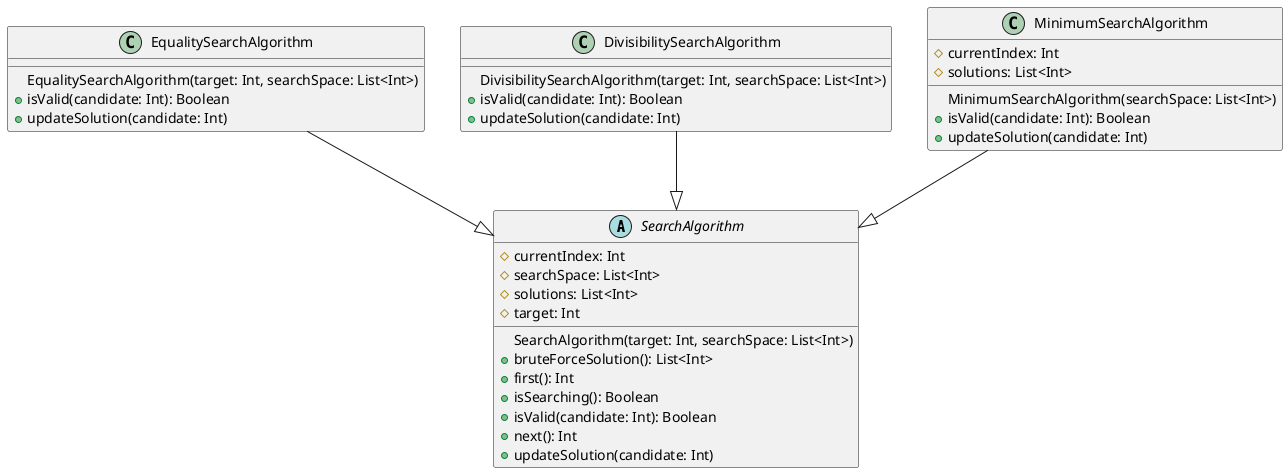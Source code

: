 @startuml
abstract class SearchAlgorithm
{
    SearchAlgorithm(target: Int, searchSpace: List<Int>)
    # currentIndex: Int
    # searchSpace: List<Int>
    # solutions: List<Int>
    # target: Int
    + bruteForceSolution(): List<Int>
    + first(): Int
    + isSearching(): Boolean
    + isValid(candidate: Int): Boolean
    + next(): Int
    + updateSolution(candidate: Int)
}


class EqualitySearchAlgorithm
{
    EqualitySearchAlgorithm(target: Int, searchSpace: List<Int>)
    + isValid(candidate: Int): Boolean
    + updateSolution(candidate: Int)
}
EqualitySearchAlgorithm --|> SearchAlgorithm

class DivisibilitySearchAlgorithm
{
    DivisibilitySearchAlgorithm(target: Int, searchSpace: List<Int>)
    + isValid(candidate: Int): Boolean
    + updateSolution(candidate: Int)
}
DivisibilitySearchAlgorithm --|> SearchAlgorithm

class MinimumSearchAlgorithm
{
    MinimumSearchAlgorithm(searchSpace: List<Int>)
    # currentIndex: Int
    # solutions: List<Int>
    + isValid(candidate: Int): Boolean
    + updateSolution(candidate: Int)
}
MinimumSearchAlgorithm --|> SearchAlgorithm


@enduml